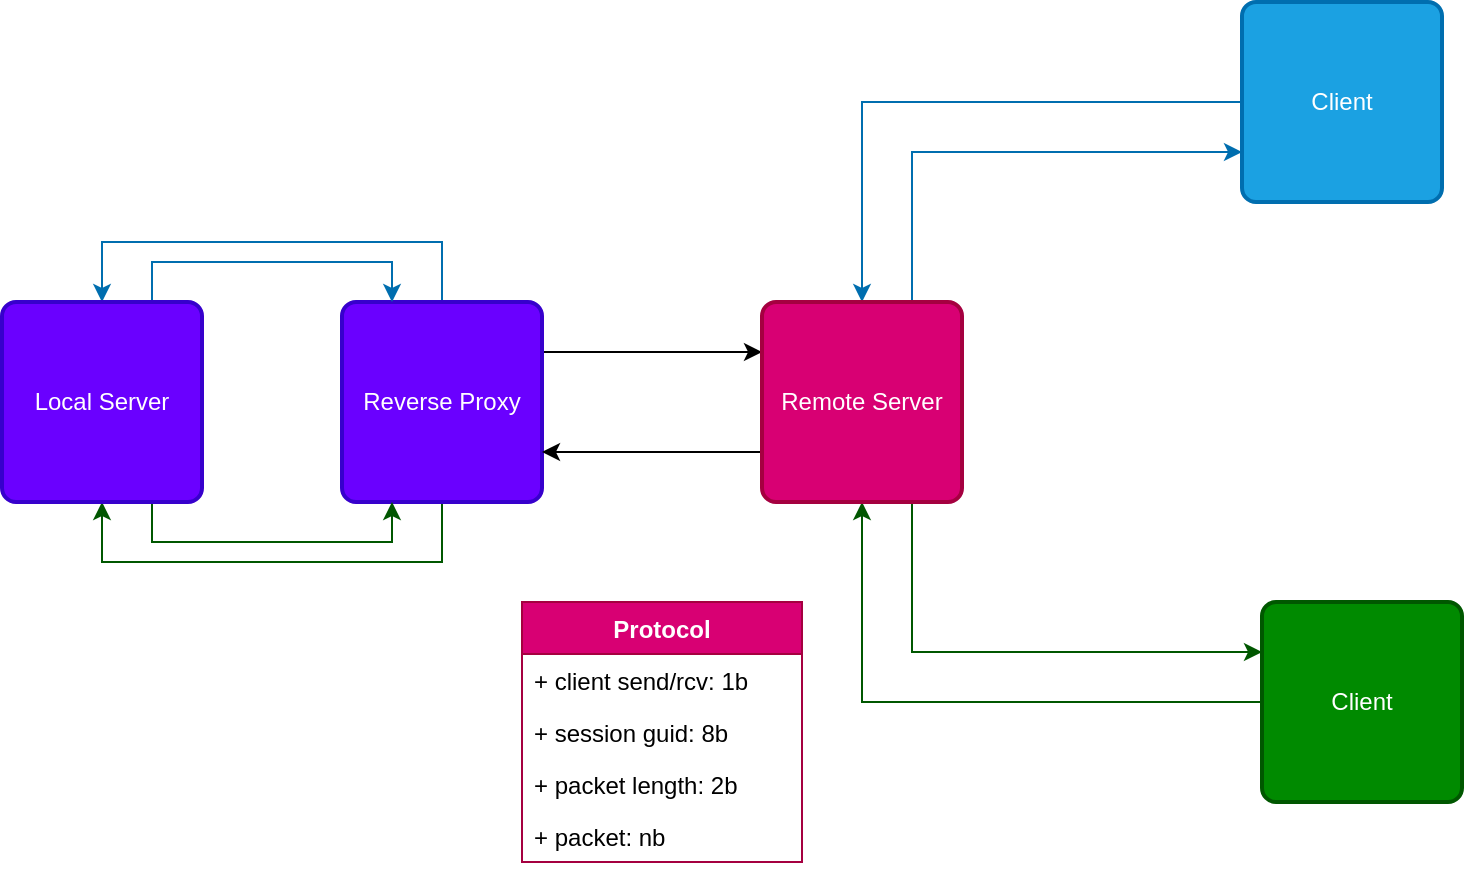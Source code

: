 <mxfile version="27.0.2" pages="3">
  <diagram id="NNYf0P7h_Az0f95VydDq" name="flow">
    <mxGraphModel dx="1426" dy="841" grid="1" gridSize="10" guides="1" tooltips="1" connect="1" arrows="1" fold="1" page="1" pageScale="1" pageWidth="827" pageHeight="1169" math="0" shadow="0">
      <root>
        <mxCell id="0" />
        <mxCell id="1" parent="0" />
        <mxCell id="xQwam_-Sr7zV-daQKPLl-15" style="edgeStyle=orthogonalEdgeStyle;rounded=0;orthogonalLoop=1;jettySize=auto;html=1;exitX=0.5;exitY=0;exitDx=0;exitDy=0;entryX=0.5;entryY=0;entryDx=0;entryDy=0;fillColor=#1ba1e2;strokeColor=#006EAF;" edge="1" parent="1" source="xQwam_-Sr7zV-daQKPLl-2" target="xQwam_-Sr7zV-daQKPLl-3">
          <mxGeometry relative="1" as="geometry">
            <Array as="points">
              <mxPoint x="240" y="130" />
              <mxPoint x="70" y="130" />
            </Array>
          </mxGeometry>
        </mxCell>
        <mxCell id="xQwam_-Sr7zV-daQKPLl-17" style="edgeStyle=orthogonalEdgeStyle;rounded=0;orthogonalLoop=1;jettySize=auto;html=1;exitX=0.5;exitY=1;exitDx=0;exitDy=0;entryX=0.5;entryY=1;entryDx=0;entryDy=0;fillColor=#008a00;strokeColor=#005700;" edge="1" parent="1" source="xQwam_-Sr7zV-daQKPLl-2" target="xQwam_-Sr7zV-daQKPLl-3">
          <mxGeometry relative="1" as="geometry">
            <Array as="points">
              <mxPoint x="240" y="290" />
              <mxPoint x="70" y="290" />
            </Array>
          </mxGeometry>
        </mxCell>
        <mxCell id="xQwam_-Sr7zV-daQKPLl-18" style="edgeStyle=orthogonalEdgeStyle;rounded=0;orthogonalLoop=1;jettySize=auto;html=1;exitX=1;exitY=0.25;exitDx=0;exitDy=0;entryX=0;entryY=0.25;entryDx=0;entryDy=0;" edge="1" parent="1" source="xQwam_-Sr7zV-daQKPLl-2" target="xQwam_-Sr7zV-daQKPLl-6">
          <mxGeometry relative="1" as="geometry" />
        </mxCell>
        <mxCell id="xQwam_-Sr7zV-daQKPLl-2" value="Reverse Proxy" style="rounded=1;whiteSpace=wrap;html=1;absoluteArcSize=1;arcSize=14;strokeWidth=2;fillColor=#6a00ff;fontColor=#ffffff;strokeColor=#3700CC;" vertex="1" parent="1">
          <mxGeometry x="190" y="160" width="100" height="100" as="geometry" />
        </mxCell>
        <mxCell id="xQwam_-Sr7zV-daQKPLl-14" style="edgeStyle=orthogonalEdgeStyle;rounded=0;orthogonalLoop=1;jettySize=auto;html=1;exitX=0.75;exitY=0;exitDx=0;exitDy=0;entryX=0.25;entryY=0;entryDx=0;entryDy=0;fillColor=#1ba1e2;strokeColor=#006EAF;" edge="1" parent="1" source="xQwam_-Sr7zV-daQKPLl-3" target="xQwam_-Sr7zV-daQKPLl-2">
          <mxGeometry relative="1" as="geometry" />
        </mxCell>
        <mxCell id="xQwam_-Sr7zV-daQKPLl-16" style="edgeStyle=orthogonalEdgeStyle;rounded=0;orthogonalLoop=1;jettySize=auto;html=1;exitX=0.75;exitY=1;exitDx=0;exitDy=0;entryX=0.25;entryY=1;entryDx=0;entryDy=0;fillColor=#008a00;strokeColor=#005700;" edge="1" parent="1" source="xQwam_-Sr7zV-daQKPLl-3" target="xQwam_-Sr7zV-daQKPLl-2">
          <mxGeometry relative="1" as="geometry" />
        </mxCell>
        <mxCell id="xQwam_-Sr7zV-daQKPLl-3" value="Local Server" style="rounded=1;whiteSpace=wrap;html=1;absoluteArcSize=1;arcSize=14;strokeWidth=2;fillColor=#6a00ff;strokeColor=#3700CC;fontColor=#ffffff;" vertex="1" parent="1">
          <mxGeometry x="20" y="160" width="100" height="100" as="geometry" />
        </mxCell>
        <mxCell id="xQwam_-Sr7zV-daQKPLl-23" style="edgeStyle=orthogonalEdgeStyle;rounded=0;orthogonalLoop=1;jettySize=auto;html=1;exitX=0;exitY=0.5;exitDx=0;exitDy=0;entryX=0.5;entryY=0;entryDx=0;entryDy=0;fillColor=#1ba1e2;strokeColor=#006EAF;" edge="1" parent="1" source="xQwam_-Sr7zV-daQKPLl-4" target="xQwam_-Sr7zV-daQKPLl-6">
          <mxGeometry relative="1" as="geometry" />
        </mxCell>
        <mxCell id="xQwam_-Sr7zV-daQKPLl-4" value="Client" style="rounded=1;whiteSpace=wrap;html=1;absoluteArcSize=1;arcSize=14;strokeWidth=2;fillColor=#1ba1e2;fontColor=#ffffff;strokeColor=#006EAF;" vertex="1" parent="1">
          <mxGeometry x="640" y="10" width="100" height="100" as="geometry" />
        </mxCell>
        <mxCell id="xQwam_-Sr7zV-daQKPLl-21" style="edgeStyle=orthogonalEdgeStyle;rounded=0;orthogonalLoop=1;jettySize=auto;html=1;exitX=0;exitY=0.5;exitDx=0;exitDy=0;entryX=0.5;entryY=1;entryDx=0;entryDy=0;fillColor=#008a00;strokeColor=#005700;" edge="1" parent="1" source="xQwam_-Sr7zV-daQKPLl-5" target="xQwam_-Sr7zV-daQKPLl-6">
          <mxGeometry relative="1" as="geometry" />
        </mxCell>
        <mxCell id="xQwam_-Sr7zV-daQKPLl-5" value="Client" style="rounded=1;whiteSpace=wrap;html=1;absoluteArcSize=1;arcSize=14;strokeWidth=2;fillColor=#008a00;fontColor=#ffffff;strokeColor=#005700;" vertex="1" parent="1">
          <mxGeometry x="650" y="310" width="100" height="100" as="geometry" />
        </mxCell>
        <mxCell id="xQwam_-Sr7zV-daQKPLl-19" style="edgeStyle=orthogonalEdgeStyle;rounded=0;orthogonalLoop=1;jettySize=auto;html=1;exitX=0;exitY=0.75;exitDx=0;exitDy=0;entryX=1;entryY=0.75;entryDx=0;entryDy=0;" edge="1" parent="1" source="xQwam_-Sr7zV-daQKPLl-6" target="xQwam_-Sr7zV-daQKPLl-2">
          <mxGeometry relative="1" as="geometry" />
        </mxCell>
        <mxCell id="xQwam_-Sr7zV-daQKPLl-20" style="edgeStyle=orthogonalEdgeStyle;rounded=0;orthogonalLoop=1;jettySize=auto;html=1;exitX=0.75;exitY=1;exitDx=0;exitDy=0;entryX=0;entryY=0.25;entryDx=0;entryDy=0;fillColor=#008a00;strokeColor=#005700;" edge="1" parent="1" source="xQwam_-Sr7zV-daQKPLl-6" target="xQwam_-Sr7zV-daQKPLl-5">
          <mxGeometry relative="1" as="geometry" />
        </mxCell>
        <mxCell id="xQwam_-Sr7zV-daQKPLl-22" style="edgeStyle=orthogonalEdgeStyle;rounded=0;orthogonalLoop=1;jettySize=auto;html=1;exitX=0.75;exitY=0;exitDx=0;exitDy=0;entryX=0;entryY=0.75;entryDx=0;entryDy=0;fillColor=#1ba1e2;strokeColor=#006EAF;" edge="1" parent="1" source="xQwam_-Sr7zV-daQKPLl-6" target="xQwam_-Sr7zV-daQKPLl-4">
          <mxGeometry relative="1" as="geometry" />
        </mxCell>
        <mxCell id="xQwam_-Sr7zV-daQKPLl-6" value="Remote Server" style="rounded=1;whiteSpace=wrap;html=1;absoluteArcSize=1;arcSize=14;strokeWidth=2;fillColor=#d80073;strokeColor=#A50040;fontColor=#ffffff;" vertex="1" parent="1">
          <mxGeometry x="400" y="160" width="100" height="100" as="geometry" />
        </mxCell>
        <mxCell id="xQwam_-Sr7zV-daQKPLl-24" value="Protocol" style="swimlane;fontStyle=1;align=center;verticalAlign=top;childLayout=stackLayout;horizontal=1;startSize=26;horizontalStack=0;resizeParent=1;resizeParentMax=0;resizeLast=0;collapsible=1;marginBottom=0;whiteSpace=wrap;html=1;fillColor=#d80073;fontColor=#ffffff;strokeColor=#A50040;" vertex="1" parent="1">
          <mxGeometry x="280" y="310" width="140" height="130" as="geometry" />
        </mxCell>
        <mxCell id="xQwam_-Sr7zV-daQKPLl-25" value="+ client send/rcv: 1b" style="text;strokeColor=none;fillColor=none;align=left;verticalAlign=top;spacingLeft=4;spacingRight=4;overflow=hidden;rotatable=0;points=[[0,0.5],[1,0.5]];portConstraint=eastwest;whiteSpace=wrap;html=1;" vertex="1" parent="xQwam_-Sr7zV-daQKPLl-24">
          <mxGeometry y="26" width="140" height="26" as="geometry" />
        </mxCell>
        <mxCell id="xQwam_-Sr7zV-daQKPLl-28" value="+ session guid: 8b" style="text;strokeColor=none;fillColor=none;align=left;verticalAlign=top;spacingLeft=4;spacingRight=4;overflow=hidden;rotatable=0;points=[[0,0.5],[1,0.5]];portConstraint=eastwest;whiteSpace=wrap;html=1;" vertex="1" parent="xQwam_-Sr7zV-daQKPLl-24">
          <mxGeometry y="52" width="140" height="26" as="geometry" />
        </mxCell>
        <mxCell id="xQwam_-Sr7zV-daQKPLl-29" value="+ packet length: 2b" style="text;strokeColor=none;fillColor=none;align=left;verticalAlign=top;spacingLeft=4;spacingRight=4;overflow=hidden;rotatable=0;points=[[0,0.5],[1,0.5]];portConstraint=eastwest;whiteSpace=wrap;html=1;" vertex="1" parent="xQwam_-Sr7zV-daQKPLl-24">
          <mxGeometry y="78" width="140" height="26" as="geometry" />
        </mxCell>
        <mxCell id="xQwam_-Sr7zV-daQKPLl-27" value="+ packet: nb" style="text;strokeColor=none;fillColor=none;align=left;verticalAlign=top;spacingLeft=4;spacingRight=4;overflow=hidden;rotatable=0;points=[[0,0.5],[1,0.5]];portConstraint=eastwest;whiteSpace=wrap;html=1;" vertex="1" parent="xQwam_-Sr7zV-daQKPLl-24">
          <mxGeometry y="104" width="140" height="26" as="geometry" />
        </mxCell>
      </root>
    </mxGraphModel>
  </diagram>
  <diagram id="azrnKpv2jRpY0ozyzW0B" name="server arch">
    <mxGraphModel dx="2253" dy="841" grid="1" gridSize="10" guides="1" tooltips="1" connect="1" arrows="1" fold="1" page="1" pageScale="1" pageWidth="827" pageHeight="1169" math="0" shadow="0">
      <root>
        <mxCell id="0" />
        <mxCell id="1" parent="0" />
        <mxCell id="fh7L0eJp1ICOTf_SzCeP-29" style="edgeStyle=orthogonalEdgeStyle;rounded=0;orthogonalLoop=1;jettySize=auto;html=1;entryX=0.5;entryY=0;entryDx=0;entryDy=0;" parent="1" source="fh7L0eJp1ICOTf_SzCeP-5" target="fh7L0eJp1ICOTf_SzCeP-9" edge="1">
          <mxGeometry relative="1" as="geometry" />
        </mxCell>
        <mxCell id="fh7L0eJp1ICOTf_SzCeP-30" style="edgeStyle=orthogonalEdgeStyle;rounded=0;orthogonalLoop=1;jettySize=auto;html=1;entryX=0.5;entryY=0;entryDx=0;entryDy=0;" parent="1" source="fh7L0eJp1ICOTf_SzCeP-5" target="fh7L0eJp1ICOTf_SzCeP-20" edge="1">
          <mxGeometry relative="1" as="geometry" />
        </mxCell>
        <mxCell id="fh7L0eJp1ICOTf_SzCeP-36" style="edgeStyle=orthogonalEdgeStyle;rounded=0;orthogonalLoop=1;jettySize=auto;html=1;entryX=0.5;entryY=0;entryDx=0;entryDy=0;" parent="1" source="fh7L0eJp1ICOTf_SzCeP-5" target="fh7L0eJp1ICOTf_SzCeP-31" edge="1">
          <mxGeometry relative="1" as="geometry" />
        </mxCell>
        <mxCell id="fh7L0eJp1ICOTf_SzCeP-5" value="itask" style="swimlane;fontStyle=1;align=center;verticalAlign=top;childLayout=stackLayout;horizontal=1;startSize=26;horizontalStack=0;resizeParent=1;resizeParentMax=0;resizeLast=0;collapsible=1;marginBottom=0;whiteSpace=wrap;html=1;fillColor=#008a00;fontColor=#ffffff;strokeColor=#005700;" parent="1" vertex="1">
          <mxGeometry x="-105" y="327" width="170" height="77" as="geometry" />
        </mxCell>
        <mxCell id="fh7L0eJp1ICOTf_SzCeP-8" value="+ do(void): void" style="text;strokeColor=none;fillColor=none;align=left;verticalAlign=top;spacingLeft=4;spacingRight=4;overflow=hidden;rotatable=0;points=[[0,0.5],[1,0.5]];portConstraint=eastwest;whiteSpace=wrap;html=1;" parent="fh7L0eJp1ICOTf_SzCeP-5" vertex="1">
          <mxGeometry y="26" width="170" height="26" as="geometry" />
        </mxCell>
        <mxCell id="fh7L0eJp1ICOTf_SzCeP-19" value="+ repeat(void): bool" style="text;strokeColor=none;fillColor=none;align=left;verticalAlign=top;spacingLeft=4;spacingRight=4;overflow=hidden;rotatable=0;points=[[0,0.5],[1,0.5]];portConstraint=eastwest;whiteSpace=wrap;html=1;" parent="fh7L0eJp1ICOTf_SzCeP-5" vertex="1">
          <mxGeometry y="52" width="170" height="25" as="geometry" />
        </mxCell>
        <mxCell id="fh7L0eJp1ICOTf_SzCeP-102" style="edgeStyle=orthogonalEdgeStyle;rounded=0;orthogonalLoop=1;jettySize=auto;html=1;entryX=0.5;entryY=0;entryDx=0;entryDy=0;exitX=0.498;exitY=1.037;exitDx=0;exitDy=0;exitPerimeter=0;" parent="1" source="fh7L0eJp1ICOTf_SzCeP-25" target="fh7L0eJp1ICOTf_SzCeP-92" edge="1">
          <mxGeometry relative="1" as="geometry" />
        </mxCell>
        <mxCell id="fh7L0eJp1ICOTf_SzCeP-9" value="client_con_task" style="swimlane;fontStyle=1;align=center;verticalAlign=top;childLayout=stackLayout;horizontal=1;startSize=26;horizontalStack=0;resizeParent=1;resizeParentMax=0;resizeLast=0;collapsible=1;marginBottom=0;whiteSpace=wrap;html=1;fillColor=#60a917;fontColor=#ffffff;strokeColor=#2D7600;" parent="1" vertex="1">
          <mxGeometry x="-430" y="487" width="230" height="112" as="geometry" />
        </mxCell>
        <mxCell id="fh7L0eJp1ICOTf_SzCeP-10" value="- connection_tunnel_guid: guid" style="text;strokeColor=none;fillColor=none;align=left;verticalAlign=top;spacingLeft=4;spacingRight=4;overflow=hidden;rotatable=0;points=[[0,0.5],[1,0.5]];portConstraint=eastwest;whiteSpace=wrap;html=1;" parent="fh7L0eJp1ICOTf_SzCeP-9" vertex="1">
          <mxGeometry y="26" width="230" height="26" as="geometry" />
        </mxCell>
        <mxCell id="fh7L0eJp1ICOTf_SzCeP-11" value="" style="line;strokeWidth=1;fillColor=none;align=left;verticalAlign=middle;spacingTop=-1;spacingLeft=3;spacingRight=3;rotatable=0;labelPosition=right;points=[];portConstraint=eastwest;strokeColor=inherit;" parent="fh7L0eJp1ICOTf_SzCeP-9" vertex="1">
          <mxGeometry y="52" width="230" height="8" as="geometry" />
        </mxCell>
        <mxCell id="fh7L0eJp1ICOTf_SzCeP-12" value="+ do(void): void" style="text;strokeColor=none;fillColor=none;align=left;verticalAlign=top;spacingLeft=4;spacingRight=4;overflow=hidden;rotatable=0;points=[[0,0.5],[1,0.5]];portConstraint=eastwest;whiteSpace=wrap;html=1;" parent="fh7L0eJp1ICOTf_SzCeP-9" vertex="1">
          <mxGeometry y="60" width="230" height="26" as="geometry" />
        </mxCell>
        <mxCell id="fh7L0eJp1ICOTf_SzCeP-25" value="+ repeat(void): bool" style="text;strokeColor=none;fillColor=none;align=left;verticalAlign=top;spacingLeft=4;spacingRight=4;overflow=hidden;rotatable=0;points=[[0,0.5],[1,0.5]];portConstraint=eastwest;whiteSpace=wrap;html=1;" parent="fh7L0eJp1ICOTf_SzCeP-9" vertex="1">
          <mxGeometry y="86" width="230" height="26" as="geometry" />
        </mxCell>
        <mxCell id="fh7L0eJp1ICOTf_SzCeP-103" style="edgeStyle=orthogonalEdgeStyle;rounded=0;orthogonalLoop=1;jettySize=auto;html=1;entryX=0.5;entryY=0;entryDx=0;entryDy=0;" parent="1" source="fh7L0eJp1ICOTf_SzCeP-20" target="fh7L0eJp1ICOTf_SzCeP-92" edge="1">
          <mxGeometry relative="1" as="geometry" />
        </mxCell>
        <mxCell id="fh7L0eJp1ICOTf_SzCeP-20" value="client_recv_task" style="swimlane;fontStyle=1;align=center;verticalAlign=top;childLayout=stackLayout;horizontal=1;startSize=26;horizontalStack=0;resizeParent=1;resizeParentMax=0;resizeLast=0;collapsible=1;marginBottom=0;whiteSpace=wrap;html=1;fillColor=#60a917;fontColor=#ffffff;strokeColor=#2D7600;" parent="1" vertex="1">
          <mxGeometry x="-110" y="487" width="180" height="138" as="geometry" />
        </mxCell>
        <mxCell id="fh7L0eJp1ICOTf_SzCeP-21" value="- client_guid: guid" style="text;strokeColor=none;fillColor=none;align=left;verticalAlign=top;spacingLeft=4;spacingRight=4;overflow=hidden;rotatable=0;points=[[0,0.5],[1,0.5]];portConstraint=eastwest;whiteSpace=wrap;html=1;" parent="fh7L0eJp1ICOTf_SzCeP-20" vertex="1">
          <mxGeometry y="26" width="180" height="26" as="geometry" />
        </mxCell>
        <mxCell id="fh7L0eJp1ICOTf_SzCeP-82" value="- connection_tunnel_guid: guid" style="text;strokeColor=none;fillColor=none;align=left;verticalAlign=top;spacingLeft=4;spacingRight=4;overflow=hidden;rotatable=0;points=[[0,0.5],[1,0.5]];portConstraint=eastwest;whiteSpace=wrap;html=1;" parent="fh7L0eJp1ICOTf_SzCeP-20" vertex="1">
          <mxGeometry y="52" width="180" height="26" as="geometry" />
        </mxCell>
        <mxCell id="fh7L0eJp1ICOTf_SzCeP-22" value="" style="line;strokeWidth=1;fillColor=none;align=left;verticalAlign=middle;spacingTop=-1;spacingLeft=3;spacingRight=3;rotatable=0;labelPosition=right;points=[];portConstraint=eastwest;strokeColor=inherit;" parent="fh7L0eJp1ICOTf_SzCeP-20" vertex="1">
          <mxGeometry y="78" width="180" height="8" as="geometry" />
        </mxCell>
        <mxCell id="fh7L0eJp1ICOTf_SzCeP-23" value="+ do(void): void" style="text;strokeColor=none;fillColor=none;align=left;verticalAlign=top;spacingLeft=4;spacingRight=4;overflow=hidden;rotatable=0;points=[[0,0.5],[1,0.5]];portConstraint=eastwest;whiteSpace=wrap;html=1;" parent="fh7L0eJp1ICOTf_SzCeP-20" vertex="1">
          <mxGeometry y="86" width="180" height="26" as="geometry" />
        </mxCell>
        <mxCell id="fh7L0eJp1ICOTf_SzCeP-26" value="+ repeat(void): bool" style="text;strokeColor=none;fillColor=none;align=left;verticalAlign=top;spacingLeft=4;spacingRight=4;overflow=hidden;rotatable=0;points=[[0,0.5],[1,0.5]];portConstraint=eastwest;whiteSpace=wrap;html=1;" parent="fh7L0eJp1ICOTf_SzCeP-20" vertex="1">
          <mxGeometry y="112" width="180" height="26" as="geometry" />
        </mxCell>
        <mxCell id="fh7L0eJp1ICOTf_SzCeP-105" style="edgeStyle=orthogonalEdgeStyle;rounded=0;orthogonalLoop=1;jettySize=auto;html=1;entryX=0.5;entryY=0;entryDx=0;entryDy=0;" parent="1" source="fh7L0eJp1ICOTf_SzCeP-31" target="fh7L0eJp1ICOTf_SzCeP-92" edge="1">
          <mxGeometry relative="1" as="geometry" />
        </mxCell>
        <mxCell id="fh7L0eJp1ICOTf_SzCeP-31" value="server_recv_task" style="swimlane;fontStyle=1;align=center;verticalAlign=top;childLayout=stackLayout;horizontal=1;startSize=26;horizontalStack=0;resizeParent=1;resizeParentMax=0;resizeLast=0;collapsible=1;marginBottom=0;whiteSpace=wrap;html=1;fillColor=#6a00ff;fontColor=#ffffff;strokeColor=#3700CC;" parent="1" vertex="1">
          <mxGeometry x="140" y="487" width="190" height="112" as="geometry" />
        </mxCell>
        <mxCell id="fh7L0eJp1ICOTf_SzCeP-32" value="- connection_tunnel_guid: guid" style="text;strokeColor=none;fillColor=none;align=left;verticalAlign=top;spacingLeft=4;spacingRight=4;overflow=hidden;rotatable=0;points=[[0,0.5],[1,0.5]];portConstraint=eastwest;whiteSpace=wrap;html=1;" parent="fh7L0eJp1ICOTf_SzCeP-31" vertex="1">
          <mxGeometry y="26" width="190" height="26" as="geometry" />
        </mxCell>
        <mxCell id="fh7L0eJp1ICOTf_SzCeP-33" value="" style="line;strokeWidth=1;fillColor=none;align=left;verticalAlign=middle;spacingTop=-1;spacingLeft=3;spacingRight=3;rotatable=0;labelPosition=right;points=[];portConstraint=eastwest;strokeColor=inherit;" parent="fh7L0eJp1ICOTf_SzCeP-31" vertex="1">
          <mxGeometry y="52" width="190" height="8" as="geometry" />
        </mxCell>
        <mxCell id="fh7L0eJp1ICOTf_SzCeP-34" value="+ do(void): void" style="text;strokeColor=none;fillColor=none;align=left;verticalAlign=top;spacingLeft=4;spacingRight=4;overflow=hidden;rotatable=0;points=[[0,0.5],[1,0.5]];portConstraint=eastwest;whiteSpace=wrap;html=1;" parent="fh7L0eJp1ICOTf_SzCeP-31" vertex="1">
          <mxGeometry y="60" width="190" height="26" as="geometry" />
        </mxCell>
        <mxCell id="fh7L0eJp1ICOTf_SzCeP-35" value="+ repeat(void): bool" style="text;strokeColor=none;fillColor=none;align=left;verticalAlign=top;spacingLeft=4;spacingRight=4;overflow=hidden;rotatable=0;points=[[0,0.5],[1,0.5]];portConstraint=eastwest;whiteSpace=wrap;html=1;" parent="fh7L0eJp1ICOTf_SzCeP-31" vertex="1">
          <mxGeometry y="86" width="190" height="26" as="geometry" />
        </mxCell>
        <mxCell id="fh7L0eJp1ICOTf_SzCeP-37" value="task_manager" style="swimlane;fontStyle=1;align=center;verticalAlign=top;childLayout=stackLayout;horizontal=1;startSize=26;horizontalStack=0;resizeParent=1;resizeParentMax=0;resizeLast=0;collapsible=1;marginBottom=0;whiteSpace=wrap;html=1;fillColor=#a20025;fontColor=#ffffff;strokeColor=#6F0000;" parent="1" vertex="1">
          <mxGeometry x="-330" y="45" width="190" height="112" as="geometry" />
        </mxCell>
        <mxCell id="fh7L0eJp1ICOTf_SzCeP-38" value="- thread_pool: vector&amp;lt;thread&amp;gt;" style="text;strokeColor=none;fillColor=none;align=left;verticalAlign=top;spacingLeft=4;spacingRight=4;overflow=hidden;rotatable=0;points=[[0,0.5],[1,0.5]];portConstraint=eastwest;whiteSpace=wrap;html=1;" parent="fh7L0eJp1ICOTf_SzCeP-37" vertex="1">
          <mxGeometry y="26" width="190" height="26" as="geometry" />
        </mxCell>
        <mxCell id="fh7L0eJp1ICOTf_SzCeP-55" value="- task_list: task_list" style="text;strokeColor=none;fillColor=none;align=left;verticalAlign=top;spacingLeft=4;spacingRight=4;overflow=hidden;rotatable=0;points=[[0,0.5],[1,0.5]];portConstraint=eastwest;whiteSpace=wrap;html=1;" parent="fh7L0eJp1ICOTf_SzCeP-37" vertex="1">
          <mxGeometry y="52" width="190" height="26" as="geometry" />
        </mxCell>
        <mxCell id="fh7L0eJp1ICOTf_SzCeP-42" value="" style="line;strokeWidth=1;fillColor=none;align=left;verticalAlign=middle;spacingTop=-1;spacingLeft=3;spacingRight=3;rotatable=0;labelPosition=right;points=[];portConstraint=eastwest;strokeColor=inherit;" parent="fh7L0eJp1ICOTf_SzCeP-37" vertex="1">
          <mxGeometry y="78" width="190" height="8" as="geometry" />
        </mxCell>
        <mxCell id="fh7L0eJp1ICOTf_SzCeP-56" value="+ get_task_list(): task_list&amp;amp;" style="text;strokeColor=none;fillColor=none;align=left;verticalAlign=top;spacingLeft=4;spacingRight=4;overflow=hidden;rotatable=0;points=[[0,0.5],[1,0.5]];portConstraint=eastwest;whiteSpace=wrap;html=1;" parent="fh7L0eJp1ICOTf_SzCeP-37" vertex="1">
          <mxGeometry y="86" width="190" height="26" as="geometry" />
        </mxCell>
        <mxCell id="fh7L0eJp1ICOTf_SzCeP-59" style="edgeStyle=orthogonalEdgeStyle;rounded=0;orthogonalLoop=1;jettySize=auto;html=1;entryX=0.5;entryY=0;entryDx=0;entryDy=0;" parent="1" source="fh7L0eJp1ICOTf_SzCeP-44" target="fh7L0eJp1ICOTf_SzCeP-5" edge="1">
          <mxGeometry relative="1" as="geometry" />
        </mxCell>
        <mxCell id="fh7L0eJp1ICOTf_SzCeP-44" value="task_list" style="swimlane;fontStyle=1;align=center;verticalAlign=top;childLayout=stackLayout;horizontal=1;startSize=26;horizontalStack=0;resizeParent=1;resizeParentMax=0;resizeLast=0;collapsible=1;marginBottom=0;whiteSpace=wrap;html=1;fillColor=#1ba1e2;fontColor=#ffffff;strokeColor=#006EAF;" parent="1" vertex="1">
          <mxGeometry x="-100" y="172" width="230" height="85" as="geometry" />
        </mxCell>
        <mxCell id="fh7L0eJp1ICOTf_SzCeP-46" value="- task_list: queue&amp;lt;itask*&amp;gt;" style="text;strokeColor=none;fillColor=none;align=left;verticalAlign=top;spacingLeft=4;spacingRight=4;overflow=hidden;rotatable=0;points=[[0,0.5],[1,0.5]];portConstraint=eastwest;whiteSpace=wrap;html=1;" parent="fh7L0eJp1ICOTf_SzCeP-44" vertex="1">
          <mxGeometry y="26" width="230" height="25" as="geometry" />
        </mxCell>
        <mxCell id="fh7L0eJp1ICOTf_SzCeP-47" value="" style="line;strokeWidth=1;fillColor=none;align=left;verticalAlign=middle;spacingTop=-1;spacingLeft=3;spacingRight=3;rotatable=0;labelPosition=right;points=[];portConstraint=eastwest;strokeColor=inherit;" parent="fh7L0eJp1ICOTf_SzCeP-44" vertex="1">
          <mxGeometry y="51" width="230" height="8" as="geometry" />
        </mxCell>
        <mxCell id="fh7L0eJp1ICOTf_SzCeP-48" value="+ add_task&amp;lt;T, ... Args&amp;gt;(Args&amp;amp;&amp;amp;...): void" style="text;strokeColor=none;fillColor=none;align=left;verticalAlign=top;spacingLeft=4;spacingRight=4;overflow=hidden;rotatable=0;points=[[0,0.5],[1,0.5]];portConstraint=eastwest;whiteSpace=wrap;html=1;" parent="fh7L0eJp1ICOTf_SzCeP-44" vertex="1">
          <mxGeometry y="59" width="230" height="26" as="geometry" />
        </mxCell>
        <mxCell id="fh7L0eJp1ICOTf_SzCeP-57" style="edgeStyle=orthogonalEdgeStyle;rounded=0;orthogonalLoop=1;jettySize=auto;html=1;entryX=0.25;entryY=0;entryDx=0;entryDy=0;" parent="1" source="fh7L0eJp1ICOTf_SzCeP-55" target="fh7L0eJp1ICOTf_SzCeP-44" edge="1">
          <mxGeometry relative="1" as="geometry" />
        </mxCell>
        <mxCell id="fh7L0eJp1ICOTf_SzCeP-60" value="socket_manager" style="swimlane;fontStyle=1;align=center;verticalAlign=top;childLayout=stackLayout;horizontal=1;startSize=26;horizontalStack=0;resizeParent=1;resizeParentMax=0;resizeLast=0;collapsible=1;marginBottom=0;whiteSpace=wrap;html=1;fillColor=#d80073;fontColor=#ffffff;strokeColor=#A50040;" parent="1" vertex="1">
          <mxGeometry x="-290" y="1450" width="320" height="164" as="geometry" />
        </mxCell>
        <mxCell id="fh7L0eJp1ICOTf_SzCeP-61" value="- m_connections: unordered_map&amp;lt;guid, SOCKET&amp;gt;&amp;nbsp;" style="text;strokeColor=none;fillColor=none;align=left;verticalAlign=top;spacingLeft=4;spacingRight=4;overflow=hidden;rotatable=0;points=[[0,0.5],[1,0.5]];portConstraint=eastwest;whiteSpace=wrap;html=1;" parent="fh7L0eJp1ICOTf_SzCeP-60" vertex="1">
          <mxGeometry y="26" width="320" height="26" as="geometry" />
        </mxCell>
        <mxCell id="fh7L0eJp1ICOTf_SzCeP-63" value="" style="line;strokeWidth=1;fillColor=none;align=left;verticalAlign=middle;spacingTop=-1;spacingLeft=3;spacingRight=3;rotatable=0;labelPosition=right;points=[];portConstraint=eastwest;strokeColor=inherit;" parent="fh7L0eJp1ICOTf_SzCeP-60" vertex="1">
          <mxGeometry y="52" width="320" height="8" as="geometry" />
        </mxCell>
        <mxCell id="fh7L0eJp1ICOTf_SzCeP-64" value="+ send&lt;span style=&quot;background-color: transparent; color: light-dark(rgb(0, 0, 0), rgb(255, 255, 255));&quot;&gt;(guid, buffer): void&lt;/span&gt;" style="text;strokeColor=none;fillColor=none;align=left;verticalAlign=top;spacingLeft=4;spacingRight=4;overflow=hidden;rotatable=0;points=[[0,0.5],[1,0.5]];portConstraint=eastwest;whiteSpace=wrap;html=1;" parent="fh7L0eJp1ICOTf_SzCeP-60" vertex="1">
          <mxGeometry y="60" width="320" height="26" as="geometry" />
        </mxCell>
        <mxCell id="fh7L0eJp1ICOTf_SzCeP-65" value="+ recv(guid, len): buffer" style="text;strokeColor=none;fillColor=none;align=left;verticalAlign=top;spacingLeft=4;spacingRight=4;overflow=hidden;rotatable=0;points=[[0,0.5],[1,0.5]];portConstraint=eastwest;whiteSpace=wrap;html=1;" parent="fh7L0eJp1ICOTf_SzCeP-60" vertex="1">
          <mxGeometry y="86" width="320" height="26" as="geometry" />
        </mxCell>
        <mxCell id="fh7L0eJp1ICOTf_SzCeP-79" value="+ accept(guid): guid" style="text;strokeColor=none;fillColor=none;align=left;verticalAlign=top;spacingLeft=4;spacingRight=4;overflow=hidden;rotatable=0;points=[[0,0.5],[1,0.5]];portConstraint=eastwest;whiteSpace=wrap;html=1;" parent="fh7L0eJp1ICOTf_SzCeP-60" vertex="1">
          <mxGeometry y="112" width="320" height="26" as="geometry" />
        </mxCell>
        <mxCell id="fh7L0eJp1ICOTf_SzCeP-106" value="+ close(guid): void" style="text;strokeColor=none;fillColor=none;align=left;verticalAlign=top;spacingLeft=4;spacingRight=4;overflow=hidden;rotatable=0;points=[[0,0.5],[1,0.5]];portConstraint=eastwest;whiteSpace=wrap;html=1;" parent="fh7L0eJp1ICOTf_SzCeP-60" vertex="1">
          <mxGeometry y="138" width="320" height="26" as="geometry" />
        </mxCell>
        <mxCell id="fh7L0eJp1ICOTf_SzCeP-87" style="edgeStyle=orthogonalEdgeStyle;rounded=0;orthogonalLoop=1;jettySize=auto;html=1;entryX=0.5;entryY=0;entryDx=0;entryDy=0;" parent="1" source="fh7L0eJp1ICOTf_SzCeP-71" target="fh7L0eJp1ICOTf_SzCeP-60" edge="1">
          <mxGeometry relative="1" as="geometry" />
        </mxCell>
        <mxCell id="fh7L0eJp1ICOTf_SzCeP-71" value="tunnel" style="swimlane;fontStyle=1;align=center;verticalAlign=top;childLayout=stackLayout;horizontal=1;startSize=26;horizontalStack=0;resizeParent=1;resizeParentMax=0;resizeLast=0;collapsible=1;marginBottom=0;whiteSpace=wrap;html=1;fillColor=#0050ef;fontColor=#ffffff;strokeColor=#001DBC;" parent="1" vertex="1">
          <mxGeometry x="-85" y="1180" width="190" height="190" as="geometry" />
        </mxCell>
        <mxCell id="fh7L0eJp1ICOTf_SzCeP-72" value="- m_host: guid" style="text;strokeColor=none;fillColor=none;align=left;verticalAlign=top;spacingLeft=4;spacingRight=4;overflow=hidden;rotatable=0;points=[[0,0.5],[1,0.5]];portConstraint=eastwest;whiteSpace=wrap;html=1;" parent="fh7L0eJp1ICOTf_SzCeP-71" vertex="1">
          <mxGeometry y="26" width="190" height="26" as="geometry" />
        </mxCell>
        <mxCell id="fh7L0eJp1ICOTf_SzCeP-73" value="- m_listener: guid" style="text;strokeColor=none;fillColor=none;align=left;verticalAlign=top;spacingLeft=4;spacingRight=4;overflow=hidden;rotatable=0;points=[[0,0.5],[1,0.5]];portConstraint=eastwest;whiteSpace=wrap;html=1;" parent="fh7L0eJp1ICOTf_SzCeP-71" vertex="1">
          <mxGeometry y="52" width="190" height="26" as="geometry" />
        </mxCell>
        <mxCell id="fh7L0eJp1ICOTf_SzCeP-78" value="- m_clients: vector&amp;lt;guid&amp;gt;" style="text;strokeColor=none;fillColor=none;align=left;verticalAlign=top;spacingLeft=4;spacingRight=4;overflow=hidden;rotatable=0;points=[[0,0.5],[1,0.5]];portConstraint=eastwest;whiteSpace=wrap;html=1;" parent="fh7L0eJp1ICOTf_SzCeP-71" vertex="1">
          <mxGeometry y="78" width="190" height="26" as="geometry" />
        </mxCell>
        <mxCell id="fh7L0eJp1ICOTf_SzCeP-74" value="" style="line;strokeWidth=1;fillColor=none;align=left;verticalAlign=middle;spacingTop=-1;spacingLeft=3;spacingRight=3;rotatable=0;labelPosition=right;points=[];portConstraint=eastwest;strokeColor=inherit;" parent="fh7L0eJp1ICOTf_SzCeP-71" vertex="1">
          <mxGeometry y="104" width="190" height="8" as="geometry" />
        </mxCell>
        <mxCell id="fh7L0eJp1ICOTf_SzCeP-75" value="+ try_accept_client(): bool" style="text;strokeColor=none;fillColor=none;align=left;verticalAlign=top;spacingLeft=4;spacingRight=4;overflow=hidden;rotatable=0;points=[[0,0.5],[1,0.5]];portConstraint=eastwest;whiteSpace=wrap;html=1;" parent="fh7L0eJp1ICOTf_SzCeP-71" vertex="1">
          <mxGeometry y="112" width="190" height="26" as="geometry" />
        </mxCell>
        <mxCell id="fh7L0eJp1ICOTf_SzCeP-84" value="+ send_to(guid, buffer): void" style="text;strokeColor=none;fillColor=none;align=left;verticalAlign=top;spacingLeft=4;spacingRight=4;overflow=hidden;rotatable=0;points=[[0,0.5],[1,0.5]];portConstraint=eastwest;whiteSpace=wrap;html=1;" parent="fh7L0eJp1ICOTf_SzCeP-71" vertex="1">
          <mxGeometry y="138" width="190" height="26" as="geometry" />
        </mxCell>
        <mxCell id="fh7L0eJp1ICOTf_SzCeP-86" value="+ recv_from(guid): buffer" style="text;strokeColor=none;fillColor=none;align=left;verticalAlign=top;spacingLeft=4;spacingRight=4;overflow=hidden;rotatable=0;points=[[0,0.5],[1,0.5]];portConstraint=eastwest;whiteSpace=wrap;html=1;" parent="fh7L0eJp1ICOTf_SzCeP-71" vertex="1">
          <mxGeometry y="164" width="190" height="26" as="geometry" />
        </mxCell>
        <mxCell id="fh7L0eJp1ICOTf_SzCeP-92" value="tunnel_manager" style="swimlane;fontStyle=1;align=center;verticalAlign=top;childLayout=stackLayout;horizontal=1;startSize=26;horizontalStack=0;resizeParent=1;resizeParentMax=0;resizeLast=0;collapsible=1;marginBottom=0;whiteSpace=wrap;html=1;fillColor=#0050ef;fontColor=#ffffff;strokeColor=#001DBC;" parent="1" vertex="1">
          <mxGeometry x="-190" y="820" width="340" height="138" as="geometry" />
        </mxCell>
        <mxCell id="fh7L0eJp1ICOTf_SzCeP-93" value="- m_tunnels: unordered_map&amp;lt;guid, tunnel&amp;gt;&amp;nbsp;" style="text;strokeColor=none;fillColor=none;align=left;verticalAlign=top;spacingLeft=4;spacingRight=4;overflow=hidden;rotatable=0;points=[[0,0.5],[1,0.5]];portConstraint=eastwest;whiteSpace=wrap;html=1;" parent="fh7L0eJp1ICOTf_SzCeP-92" vertex="1">
          <mxGeometry y="26" width="340" height="26" as="geometry" />
        </mxCell>
        <mxCell id="fh7L0eJp1ICOTf_SzCeP-96" value="" style="line;strokeWidth=1;fillColor=none;align=left;verticalAlign=middle;spacingTop=-1;spacingLeft=3;spacingRight=3;rotatable=0;labelPosition=right;points=[];portConstraint=eastwest;strokeColor=inherit;" parent="fh7L0eJp1ICOTf_SzCeP-92" vertex="1">
          <mxGeometry y="52" width="340" height="8" as="geometry" />
        </mxCell>
        <mxCell id="fh7L0eJp1ICOTf_SzCeP-97" value="+ get_tunnel(guid): tunnel" style="text;strokeColor=none;fillColor=none;align=left;verticalAlign=top;spacingLeft=4;spacingRight=4;overflow=hidden;rotatable=0;points=[[0,0.5],[1,0.5]];portConstraint=eastwest;whiteSpace=wrap;html=1;" parent="fh7L0eJp1ICOTf_SzCeP-92" vertex="1">
          <mxGeometry y="60" width="340" height="26" as="geometry" />
        </mxCell>
        <mxCell id="fh7L0eJp1ICOTf_SzCeP-98" value="+ create_tunnel(host_guid, listener_guid): void" style="text;strokeColor=none;fillColor=none;align=left;verticalAlign=top;spacingLeft=4;spacingRight=4;overflow=hidden;rotatable=0;points=[[0,0.5],[1,0.5]];portConstraint=eastwest;whiteSpace=wrap;html=1;" parent="fh7L0eJp1ICOTf_SzCeP-92" vertex="1">
          <mxGeometry y="86" width="340" height="26" as="geometry" />
        </mxCell>
        <mxCell id="fh7L0eJp1ICOTf_SzCeP-101" value="+ close_tunnel(guid): void" style="text;strokeColor=none;fillColor=none;align=left;verticalAlign=top;spacingLeft=4;spacingRight=4;overflow=hidden;rotatable=0;points=[[0,0.5],[1,0.5]];portConstraint=eastwest;whiteSpace=wrap;html=1;" parent="fh7L0eJp1ICOTf_SzCeP-92" vertex="1">
          <mxGeometry y="112" width="340" height="26" as="geometry" />
        </mxCell>
        <mxCell id="fh7L0eJp1ICOTf_SzCeP-100" style="edgeStyle=orthogonalEdgeStyle;rounded=0;orthogonalLoop=1;jettySize=auto;html=1;exitX=0;exitY=0.5;exitDx=0;exitDy=0;entryX=0.5;entryY=0;entryDx=0;entryDy=0;" parent="1" source="fh7L0eJp1ICOTf_SzCeP-93" target="fh7L0eJp1ICOTf_SzCeP-71" edge="1">
          <mxGeometry relative="1" as="geometry" />
        </mxCell>
      </root>
    </mxGraphModel>
  </diagram>
  <diagram name="client arch" id="9JaHHFbC7YUeOU-JbKeD">
    <mxGraphModel dx="1426" dy="841" grid="1" gridSize="10" guides="1" tooltips="1" connect="1" arrows="1" fold="1" page="1" pageScale="1" pageWidth="827" pageHeight="1169" math="0" shadow="0">
      <root>
        <mxCell id="0" />
        <mxCell id="1" parent="0" />
        <mxCell id="wO3G97FvkpfurJpsHZ8J-1" value="jlk&#39;" style="swimlane;fontStyle=1;align=center;verticalAlign=top;childLayout=stackLayout;horizontal=1;startSize=26;horizontalStack=0;resizeParent=1;resizeParentMax=0;resizeLast=0;collapsible=1;marginBottom=0;whiteSpace=wrap;html=1;fillColor=#60a917;strokeColor=#2D7600;fontColor=#ffffff;" vertex="1" parent="1">
          <mxGeometry x="70" y="120" width="160" height="86" as="geometry" />
        </mxCell>
        <mxCell id="wO3G97FvkpfurJpsHZ8J-2" value="+ field: type" style="text;strokeColor=none;fillColor=none;align=left;verticalAlign=top;spacingLeft=4;spacingRight=4;overflow=hidden;rotatable=0;points=[[0,0.5],[1,0.5]];portConstraint=eastwest;whiteSpace=wrap;html=1;" vertex="1" parent="wO3G97FvkpfurJpsHZ8J-1">
          <mxGeometry y="26" width="160" height="26" as="geometry" />
        </mxCell>
        <mxCell id="wO3G97FvkpfurJpsHZ8J-3" value="" style="line;strokeWidth=1;fillColor=none;align=left;verticalAlign=middle;spacingTop=-1;spacingLeft=3;spacingRight=3;rotatable=0;labelPosition=right;points=[];portConstraint=eastwest;strokeColor=inherit;" vertex="1" parent="wO3G97FvkpfurJpsHZ8J-1">
          <mxGeometry y="52" width="160" height="8" as="geometry" />
        </mxCell>
        <mxCell id="wO3G97FvkpfurJpsHZ8J-4" value="+ method(type): type" style="text;strokeColor=none;fillColor=none;align=left;verticalAlign=top;spacingLeft=4;spacingRight=4;overflow=hidden;rotatable=0;points=[[0,0.5],[1,0.5]];portConstraint=eastwest;whiteSpace=wrap;html=1;" vertex="1" parent="wO3G97FvkpfurJpsHZ8J-1">
          <mxGeometry y="60" width="160" height="26" as="geometry" />
        </mxCell>
      </root>
    </mxGraphModel>
  </diagram>
</mxfile>
